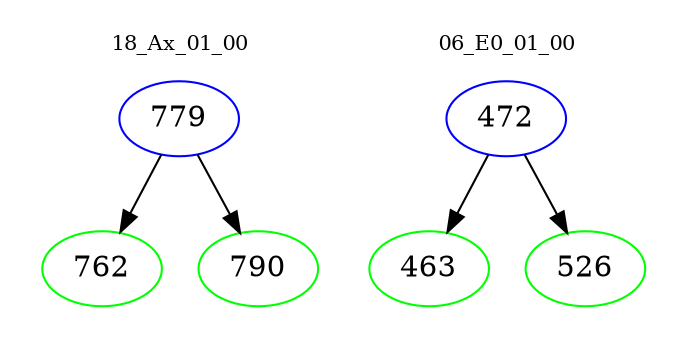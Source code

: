 digraph{
subgraph cluster_0 {
color = white
label = "18_Ax_01_00";
fontsize=10;
T0_779 [label="779", color="blue"]
T0_779 -> T0_762 [color="black"]
T0_762 [label="762", color="green"]
T0_779 -> T0_790 [color="black"]
T0_790 [label="790", color="green"]
}
subgraph cluster_1 {
color = white
label = "06_E0_01_00";
fontsize=10;
T1_472 [label="472", color="blue"]
T1_472 -> T1_463 [color="black"]
T1_463 [label="463", color="green"]
T1_472 -> T1_526 [color="black"]
T1_526 [label="526", color="green"]
}
}
